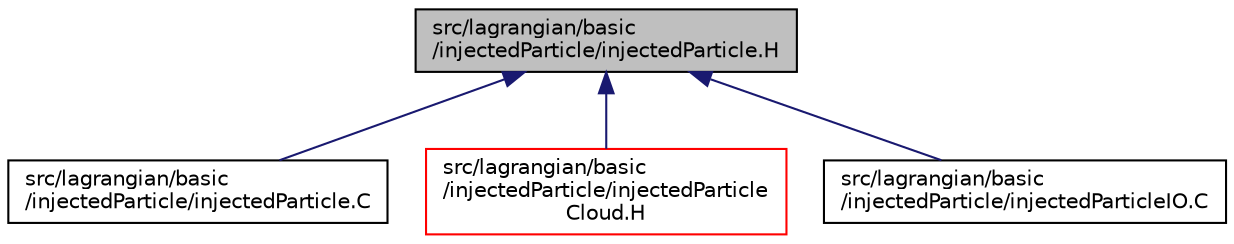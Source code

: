 digraph "src/lagrangian/basic/injectedParticle/injectedParticle.H"
{
  bgcolor="transparent";
  edge [fontname="Helvetica",fontsize="10",labelfontname="Helvetica",labelfontsize="10"];
  node [fontname="Helvetica",fontsize="10",shape=record];
  Node1 [label="src/lagrangian/basic\l/injectedParticle/injectedParticle.H",height=0.2,width=0.4,color="black", fillcolor="grey75", style="filled" fontcolor="black"];
  Node1 -> Node2 [dir="back",color="midnightblue",fontsize="10",style="solid",fontname="Helvetica"];
  Node2 [label="src/lagrangian/basic\l/injectedParticle/injectedParticle.C",height=0.2,width=0.4,color="black",URL="$injectedParticle_8C.html"];
  Node1 -> Node3 [dir="back",color="midnightblue",fontsize="10",style="solid",fontname="Helvetica"];
  Node3 [label="src/lagrangian/basic\l/injectedParticle/injectedParticle\lCloud.H",height=0.2,width=0.4,color="red",URL="$injectedParticleCloud_8H.html"];
  Node1 -> Node4 [dir="back",color="midnightblue",fontsize="10",style="solid",fontname="Helvetica"];
  Node4 [label="src/lagrangian/basic\l/injectedParticle/injectedParticleIO.C",height=0.2,width=0.4,color="black",URL="$injectedParticleIO_8C.html"];
}
